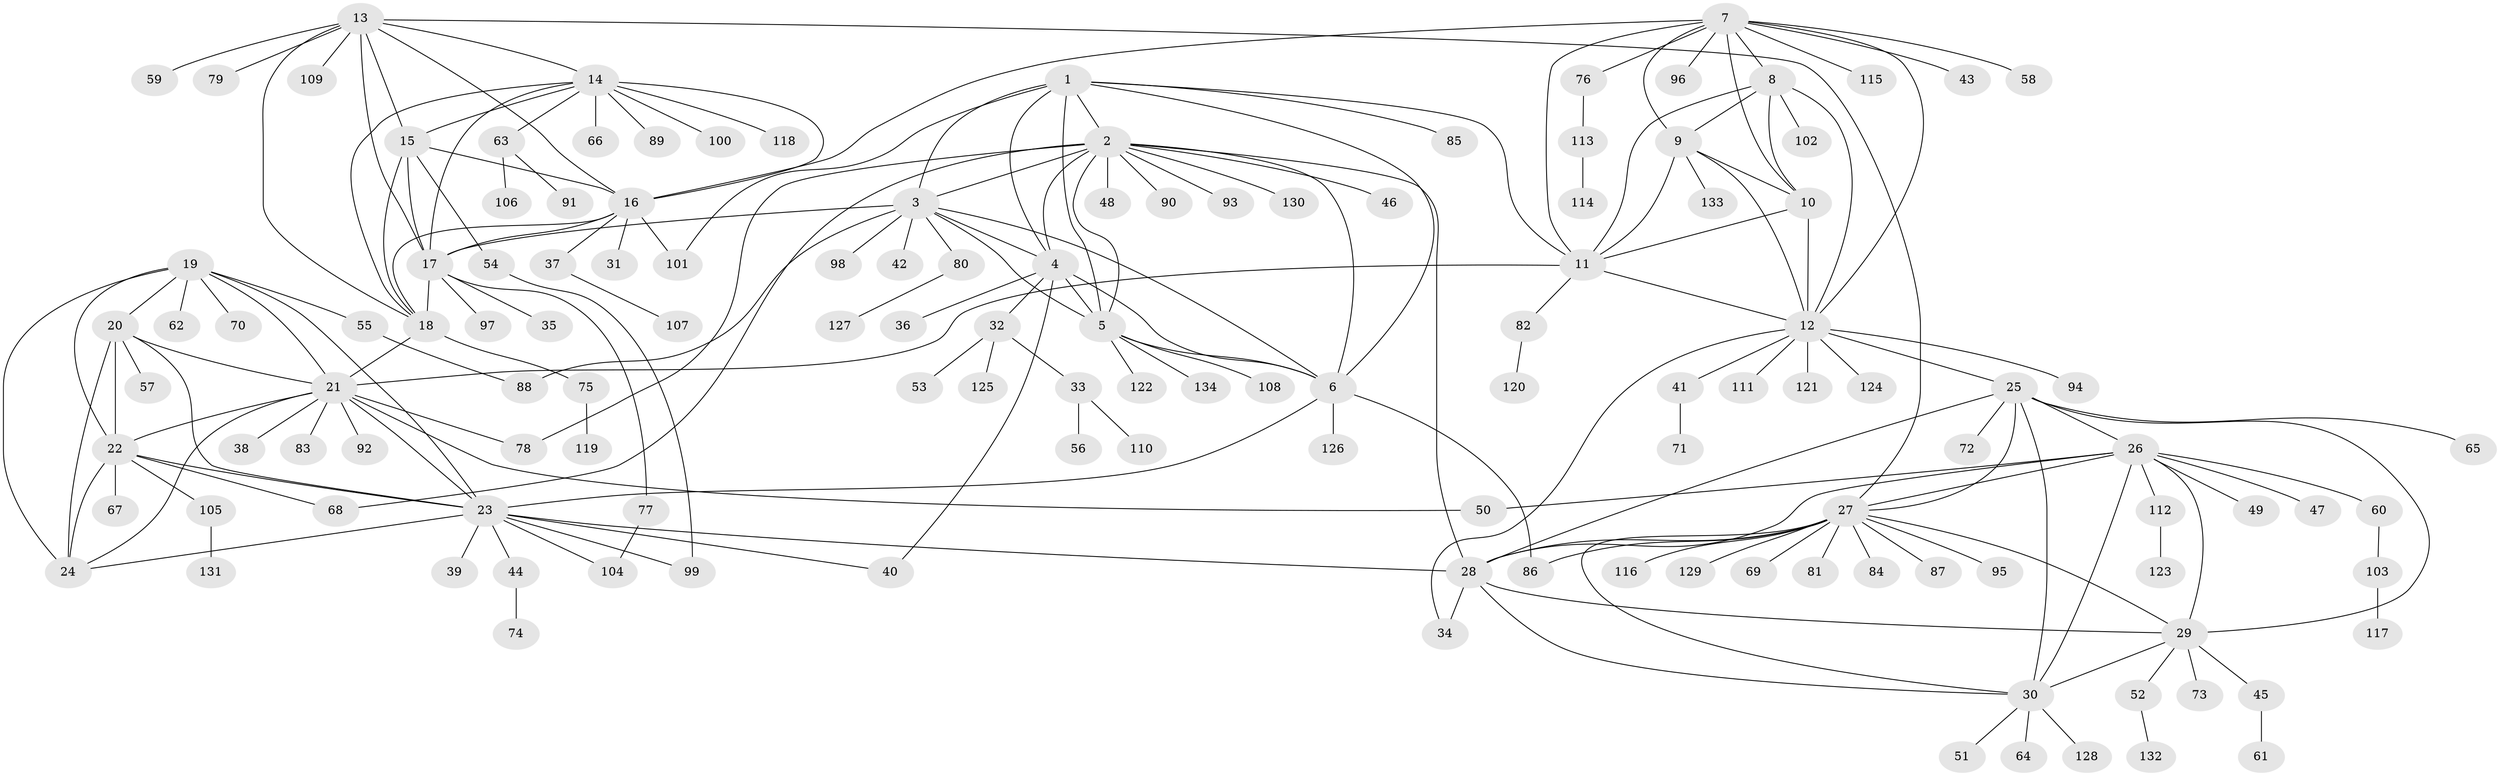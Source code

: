 // Generated by graph-tools (version 1.1) at 2025/50/03/09/25 03:50:43]
// undirected, 134 vertices, 199 edges
graph export_dot {
graph [start="1"]
  node [color=gray90,style=filled];
  1;
  2;
  3;
  4;
  5;
  6;
  7;
  8;
  9;
  10;
  11;
  12;
  13;
  14;
  15;
  16;
  17;
  18;
  19;
  20;
  21;
  22;
  23;
  24;
  25;
  26;
  27;
  28;
  29;
  30;
  31;
  32;
  33;
  34;
  35;
  36;
  37;
  38;
  39;
  40;
  41;
  42;
  43;
  44;
  45;
  46;
  47;
  48;
  49;
  50;
  51;
  52;
  53;
  54;
  55;
  56;
  57;
  58;
  59;
  60;
  61;
  62;
  63;
  64;
  65;
  66;
  67;
  68;
  69;
  70;
  71;
  72;
  73;
  74;
  75;
  76;
  77;
  78;
  79;
  80;
  81;
  82;
  83;
  84;
  85;
  86;
  87;
  88;
  89;
  90;
  91;
  92;
  93;
  94;
  95;
  96;
  97;
  98;
  99;
  100;
  101;
  102;
  103;
  104;
  105;
  106;
  107;
  108;
  109;
  110;
  111;
  112;
  113;
  114;
  115;
  116;
  117;
  118;
  119;
  120;
  121;
  122;
  123;
  124;
  125;
  126;
  127;
  128;
  129;
  130;
  131;
  132;
  133;
  134;
  1 -- 2;
  1 -- 3;
  1 -- 4;
  1 -- 5;
  1 -- 6;
  1 -- 11;
  1 -- 85;
  1 -- 101;
  2 -- 3;
  2 -- 4;
  2 -- 5;
  2 -- 6;
  2 -- 28;
  2 -- 46;
  2 -- 48;
  2 -- 68;
  2 -- 78;
  2 -- 90;
  2 -- 93;
  2 -- 130;
  3 -- 4;
  3 -- 5;
  3 -- 6;
  3 -- 17;
  3 -- 42;
  3 -- 80;
  3 -- 88;
  3 -- 98;
  4 -- 5;
  4 -- 6;
  4 -- 32;
  4 -- 36;
  4 -- 40;
  5 -- 6;
  5 -- 108;
  5 -- 122;
  5 -- 134;
  6 -- 23;
  6 -- 86;
  6 -- 126;
  7 -- 8;
  7 -- 9;
  7 -- 10;
  7 -- 11;
  7 -- 12;
  7 -- 16;
  7 -- 43;
  7 -- 58;
  7 -- 76;
  7 -- 96;
  7 -- 115;
  8 -- 9;
  8 -- 10;
  8 -- 11;
  8 -- 12;
  8 -- 102;
  9 -- 10;
  9 -- 11;
  9 -- 12;
  9 -- 133;
  10 -- 11;
  10 -- 12;
  11 -- 12;
  11 -- 21;
  11 -- 82;
  12 -- 25;
  12 -- 34;
  12 -- 41;
  12 -- 94;
  12 -- 111;
  12 -- 121;
  12 -- 124;
  13 -- 14;
  13 -- 15;
  13 -- 16;
  13 -- 17;
  13 -- 18;
  13 -- 27;
  13 -- 59;
  13 -- 79;
  13 -- 109;
  14 -- 15;
  14 -- 16;
  14 -- 17;
  14 -- 18;
  14 -- 63;
  14 -- 66;
  14 -- 89;
  14 -- 100;
  14 -- 118;
  15 -- 16;
  15 -- 17;
  15 -- 18;
  15 -- 54;
  16 -- 17;
  16 -- 18;
  16 -- 31;
  16 -- 37;
  16 -- 101;
  17 -- 18;
  17 -- 35;
  17 -- 77;
  17 -- 97;
  18 -- 21;
  18 -- 75;
  19 -- 20;
  19 -- 21;
  19 -- 22;
  19 -- 23;
  19 -- 24;
  19 -- 55;
  19 -- 62;
  19 -- 70;
  20 -- 21;
  20 -- 22;
  20 -- 23;
  20 -- 24;
  20 -- 57;
  21 -- 22;
  21 -- 23;
  21 -- 24;
  21 -- 38;
  21 -- 50;
  21 -- 78;
  21 -- 83;
  21 -- 92;
  22 -- 23;
  22 -- 24;
  22 -- 67;
  22 -- 68;
  22 -- 105;
  23 -- 24;
  23 -- 28;
  23 -- 39;
  23 -- 40;
  23 -- 44;
  23 -- 99;
  23 -- 104;
  25 -- 26;
  25 -- 27;
  25 -- 28;
  25 -- 29;
  25 -- 30;
  25 -- 65;
  25 -- 72;
  26 -- 27;
  26 -- 28;
  26 -- 29;
  26 -- 30;
  26 -- 47;
  26 -- 49;
  26 -- 50;
  26 -- 60;
  26 -- 112;
  27 -- 28;
  27 -- 29;
  27 -- 30;
  27 -- 69;
  27 -- 81;
  27 -- 84;
  27 -- 86;
  27 -- 87;
  27 -- 95;
  27 -- 116;
  27 -- 129;
  28 -- 29;
  28 -- 30;
  28 -- 34;
  29 -- 30;
  29 -- 45;
  29 -- 52;
  29 -- 73;
  30 -- 51;
  30 -- 64;
  30 -- 128;
  32 -- 33;
  32 -- 53;
  32 -- 125;
  33 -- 56;
  33 -- 110;
  37 -- 107;
  41 -- 71;
  44 -- 74;
  45 -- 61;
  52 -- 132;
  54 -- 99;
  55 -- 88;
  60 -- 103;
  63 -- 91;
  63 -- 106;
  75 -- 119;
  76 -- 113;
  77 -- 104;
  80 -- 127;
  82 -- 120;
  103 -- 117;
  105 -- 131;
  112 -- 123;
  113 -- 114;
}
